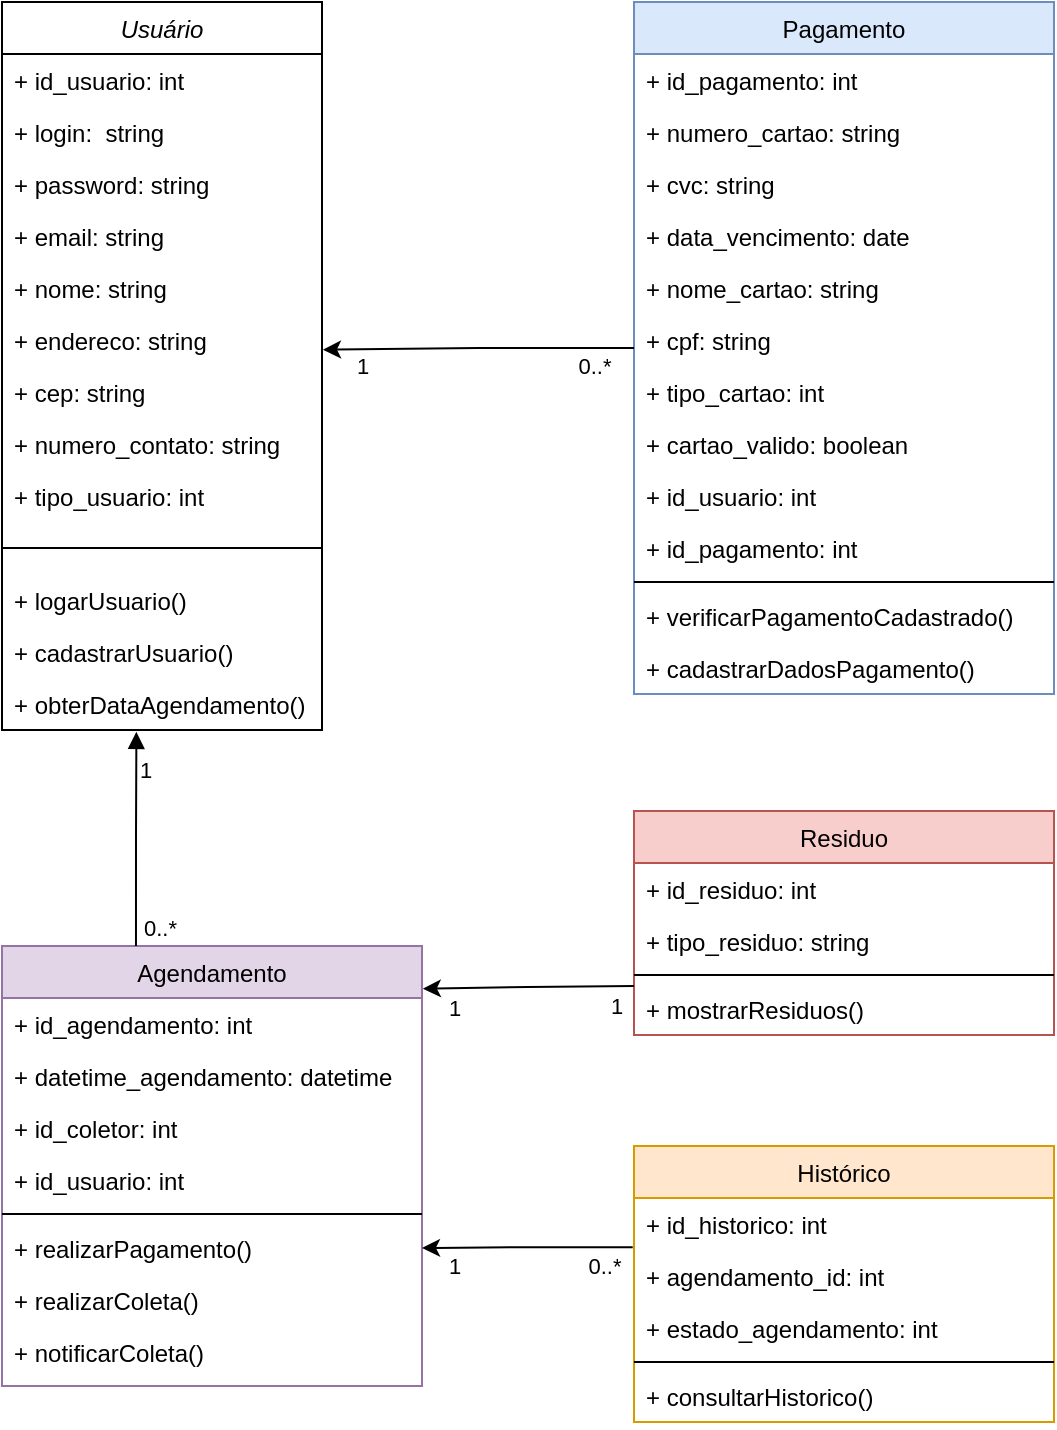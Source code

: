 <mxfile version="24.3.1" type="github">
  <diagram id="C5RBs43oDa-KdzZeNtuy" name="Page-1">
    <mxGraphModel dx="844" dy="439" grid="1" gridSize="10" guides="1" tooltips="1" connect="1" arrows="1" fold="1" page="1" pageScale="1" pageWidth="827" pageHeight="1169" math="0" shadow="0">
      <root>
        <mxCell id="WIyWlLk6GJQsqaUBKTNV-0" />
        <mxCell id="WIyWlLk6GJQsqaUBKTNV-1" parent="WIyWlLk6GJQsqaUBKTNV-0" />
        <mxCell id="zkfFHV4jXpPFQw0GAbJ--0" value="Usuário" style="swimlane;fontStyle=2;align=center;verticalAlign=top;childLayout=stackLayout;horizontal=1;startSize=26;horizontalStack=0;resizeParent=1;resizeLast=0;collapsible=1;marginBottom=0;rounded=0;shadow=0;strokeWidth=1;" parent="WIyWlLk6GJQsqaUBKTNV-1" vertex="1">
          <mxGeometry x="364" y="68" width="160" height="364" as="geometry">
            <mxRectangle x="230" y="140" width="160" height="26" as="alternateBounds" />
          </mxGeometry>
        </mxCell>
        <mxCell id="zkfFHV4jXpPFQw0GAbJ--1" value="+ id_usuario: int" style="text;align=left;verticalAlign=top;spacingLeft=4;spacingRight=4;overflow=hidden;rotatable=0;points=[[0,0.5],[1,0.5]];portConstraint=eastwest;" parent="zkfFHV4jXpPFQw0GAbJ--0" vertex="1">
          <mxGeometry y="26" width="160" height="26" as="geometry" />
        </mxCell>
        <mxCell id="zkfFHV4jXpPFQw0GAbJ--2" value="+ login:  string" style="text;align=left;verticalAlign=top;spacingLeft=4;spacingRight=4;overflow=hidden;rotatable=0;points=[[0,0.5],[1,0.5]];portConstraint=eastwest;rounded=0;shadow=0;html=0;" parent="zkfFHV4jXpPFQw0GAbJ--0" vertex="1">
          <mxGeometry y="52" width="160" height="26" as="geometry" />
        </mxCell>
        <mxCell id="zkfFHV4jXpPFQw0GAbJ--3" value="+ password: string" style="text;align=left;verticalAlign=top;spacingLeft=4;spacingRight=4;overflow=hidden;rotatable=0;points=[[0,0.5],[1,0.5]];portConstraint=eastwest;rounded=0;shadow=0;html=0;container=1;" parent="zkfFHV4jXpPFQw0GAbJ--0" vertex="1">
          <mxGeometry y="78" width="160" height="26" as="geometry" />
        </mxCell>
        <mxCell id="soA7-zTQxOU9ZDhba6Hv-11" value="+ email: string" style="text;align=left;verticalAlign=top;spacingLeft=4;spacingRight=4;overflow=hidden;rotatable=0;points=[[0,0.5],[1,0.5]];portConstraint=eastwest;rounded=0;shadow=0;html=0;" vertex="1" parent="zkfFHV4jXpPFQw0GAbJ--0">
          <mxGeometry y="104" width="160" height="26" as="geometry" />
        </mxCell>
        <mxCell id="soA7-zTQxOU9ZDhba6Hv-12" value="+ nome: string" style="text;align=left;verticalAlign=top;spacingLeft=4;spacingRight=4;overflow=hidden;rotatable=0;points=[[0,0.5],[1,0.5]];portConstraint=eastwest;rounded=0;shadow=0;html=0;" vertex="1" parent="zkfFHV4jXpPFQw0GAbJ--0">
          <mxGeometry y="130" width="160" height="26" as="geometry" />
        </mxCell>
        <mxCell id="soA7-zTQxOU9ZDhba6Hv-14" value="+ endereco: string" style="text;align=left;verticalAlign=top;spacingLeft=4;spacingRight=4;overflow=hidden;rotatable=0;points=[[0,0.5],[1,0.5]];portConstraint=eastwest;rounded=0;shadow=0;html=0;" vertex="1" parent="zkfFHV4jXpPFQw0GAbJ--0">
          <mxGeometry y="156" width="160" height="26" as="geometry" />
        </mxCell>
        <mxCell id="soA7-zTQxOU9ZDhba6Hv-15" value="+ cep: string" style="text;align=left;verticalAlign=top;spacingLeft=4;spacingRight=4;overflow=hidden;rotatable=0;points=[[0,0.5],[1,0.5]];portConstraint=eastwest;rounded=0;shadow=0;html=0;" vertex="1" parent="zkfFHV4jXpPFQw0GAbJ--0">
          <mxGeometry y="182" width="160" height="26" as="geometry" />
        </mxCell>
        <mxCell id="soA7-zTQxOU9ZDhba6Hv-16" value="+ numero_contato: string" style="text;align=left;verticalAlign=top;spacingLeft=4;spacingRight=4;overflow=hidden;rotatable=0;points=[[0,0.5],[1,0.5]];portConstraint=eastwest;rounded=0;shadow=0;html=0;" vertex="1" parent="zkfFHV4jXpPFQw0GAbJ--0">
          <mxGeometry y="208" width="160" height="26" as="geometry" />
        </mxCell>
        <mxCell id="soA7-zTQxOU9ZDhba6Hv-17" value="+ tipo_usuario: int" style="text;align=left;verticalAlign=top;spacingLeft=4;spacingRight=4;overflow=hidden;rotatable=0;points=[[0,0.5],[1,0.5]];portConstraint=eastwest;rounded=0;shadow=0;html=0;" vertex="1" parent="zkfFHV4jXpPFQw0GAbJ--0">
          <mxGeometry y="234" width="160" height="26" as="geometry" />
        </mxCell>
        <mxCell id="zkfFHV4jXpPFQw0GAbJ--4" value="" style="line;html=1;strokeWidth=1;align=left;verticalAlign=middle;spacingTop=-1;spacingLeft=3;spacingRight=3;rotatable=0;labelPosition=right;points=[];portConstraint=eastwest;" parent="zkfFHV4jXpPFQw0GAbJ--0" vertex="1">
          <mxGeometry y="260" width="160" height="26" as="geometry" />
        </mxCell>
        <mxCell id="zkfFHV4jXpPFQw0GAbJ--5" value="+ logarUsuario()" style="text;align=left;verticalAlign=top;spacingLeft=4;spacingRight=4;overflow=hidden;rotatable=0;points=[[0,0.5],[1,0.5]];portConstraint=eastwest;" parent="zkfFHV4jXpPFQw0GAbJ--0" vertex="1">
          <mxGeometry y="286" width="160" height="26" as="geometry" />
        </mxCell>
        <mxCell id="soA7-zTQxOU9ZDhba6Hv-20" value="+ cadastrarUsuario()" style="text;align=left;verticalAlign=top;spacingLeft=4;spacingRight=4;overflow=hidden;rotatable=0;points=[[0,0.5],[1,0.5]];portConstraint=eastwest;" vertex="1" parent="zkfFHV4jXpPFQw0GAbJ--0">
          <mxGeometry y="312" width="160" height="26" as="geometry" />
        </mxCell>
        <mxCell id="soA7-zTQxOU9ZDhba6Hv-21" value="+ obterDataAgendamento()" style="text;align=left;verticalAlign=top;spacingLeft=4;spacingRight=4;overflow=hidden;rotatable=0;points=[[0,0.5],[1,0.5]];portConstraint=eastwest;" vertex="1" parent="zkfFHV4jXpPFQw0GAbJ--0">
          <mxGeometry y="338" width="160" height="26" as="geometry" />
        </mxCell>
        <mxCell id="zkfFHV4jXpPFQw0GAbJ--17" value="Pagamento" style="swimlane;fontStyle=0;align=center;verticalAlign=top;childLayout=stackLayout;horizontal=1;startSize=26;horizontalStack=0;resizeParent=1;resizeLast=0;collapsible=1;marginBottom=0;rounded=0;shadow=0;strokeWidth=1;fillColor=#dae8fc;strokeColor=#6c8ebf;" parent="WIyWlLk6GJQsqaUBKTNV-1" vertex="1">
          <mxGeometry x="680" y="68" width="210" height="346" as="geometry">
            <mxRectangle x="550" y="140" width="160" height="26" as="alternateBounds" />
          </mxGeometry>
        </mxCell>
        <mxCell id="zkfFHV4jXpPFQw0GAbJ--18" value="+ id_pagamento: int" style="text;align=left;verticalAlign=top;spacingLeft=4;spacingRight=4;overflow=hidden;rotatable=0;points=[[0,0.5],[1,0.5]];portConstraint=eastwest;" parent="zkfFHV4jXpPFQw0GAbJ--17" vertex="1">
          <mxGeometry y="26" width="210" height="26" as="geometry" />
        </mxCell>
        <mxCell id="soA7-zTQxOU9ZDhba6Hv-23" value="+ numero_cartao: string" style="text;align=left;verticalAlign=top;spacingLeft=4;spacingRight=4;overflow=hidden;rotatable=0;points=[[0,0.5],[1,0.5]];portConstraint=eastwest;" vertex="1" parent="zkfFHV4jXpPFQw0GAbJ--17">
          <mxGeometry y="52" width="210" height="26" as="geometry" />
        </mxCell>
        <mxCell id="soA7-zTQxOU9ZDhba6Hv-24" value="+ cvc: string" style="text;align=left;verticalAlign=top;spacingLeft=4;spacingRight=4;overflow=hidden;rotatable=0;points=[[0,0.5],[1,0.5]];portConstraint=eastwest;" vertex="1" parent="zkfFHV4jXpPFQw0GAbJ--17">
          <mxGeometry y="78" width="210" height="26" as="geometry" />
        </mxCell>
        <mxCell id="soA7-zTQxOU9ZDhba6Hv-25" value="+ data_vencimento: date" style="text;align=left;verticalAlign=top;spacingLeft=4;spacingRight=4;overflow=hidden;rotatable=0;points=[[0,0.5],[1,0.5]];portConstraint=eastwest;" vertex="1" parent="zkfFHV4jXpPFQw0GAbJ--17">
          <mxGeometry y="104" width="210" height="26" as="geometry" />
        </mxCell>
        <mxCell id="soA7-zTQxOU9ZDhba6Hv-42" value="+ nome_cartao: string" style="text;align=left;verticalAlign=top;spacingLeft=4;spacingRight=4;overflow=hidden;rotatable=0;points=[[0,0.5],[1,0.5]];portConstraint=eastwest;" vertex="1" parent="zkfFHV4jXpPFQw0GAbJ--17">
          <mxGeometry y="130" width="210" height="26" as="geometry" />
        </mxCell>
        <mxCell id="soA7-zTQxOU9ZDhba6Hv-52" value="+ cpf: string" style="text;align=left;verticalAlign=top;spacingLeft=4;spacingRight=4;overflow=hidden;rotatable=0;points=[[0,0.5],[1,0.5]];portConstraint=eastwest;" vertex="1" parent="zkfFHV4jXpPFQw0GAbJ--17">
          <mxGeometry y="156" width="210" height="26" as="geometry" />
        </mxCell>
        <mxCell id="soA7-zTQxOU9ZDhba6Hv-53" value="+ tipo_cartao: int" style="text;align=left;verticalAlign=top;spacingLeft=4;spacingRight=4;overflow=hidden;rotatable=0;points=[[0,0.5],[1,0.5]];portConstraint=eastwest;" vertex="1" parent="zkfFHV4jXpPFQw0GAbJ--17">
          <mxGeometry y="182" width="210" height="26" as="geometry" />
        </mxCell>
        <mxCell id="soA7-zTQxOU9ZDhba6Hv-56" value="+ cartao_valido: boolean" style="text;align=left;verticalAlign=top;spacingLeft=4;spacingRight=4;overflow=hidden;rotatable=0;points=[[0,0.5],[1,0.5]];portConstraint=eastwest;" vertex="1" parent="zkfFHV4jXpPFQw0GAbJ--17">
          <mxGeometry y="208" width="210" height="26" as="geometry" />
        </mxCell>
        <mxCell id="soA7-zTQxOU9ZDhba6Hv-55" value="+ id_usuario: int" style="text;align=left;verticalAlign=top;spacingLeft=4;spacingRight=4;overflow=hidden;rotatable=0;points=[[0,0.5],[1,0.5]];portConstraint=eastwest;" vertex="1" parent="zkfFHV4jXpPFQw0GAbJ--17">
          <mxGeometry y="234" width="210" height="26" as="geometry" />
        </mxCell>
        <mxCell id="soA7-zTQxOU9ZDhba6Hv-54" value="+ id_pagamento: int" style="text;align=left;verticalAlign=top;spacingLeft=4;spacingRight=4;overflow=hidden;rotatable=0;points=[[0,0.5],[1,0.5]];portConstraint=eastwest;" vertex="1" parent="zkfFHV4jXpPFQw0GAbJ--17">
          <mxGeometry y="260" width="210" height="26" as="geometry" />
        </mxCell>
        <mxCell id="zkfFHV4jXpPFQw0GAbJ--23" value="" style="line;html=1;strokeWidth=1;align=left;verticalAlign=middle;spacingTop=-1;spacingLeft=3;spacingRight=3;rotatable=0;labelPosition=right;points=[];portConstraint=eastwest;" parent="zkfFHV4jXpPFQw0GAbJ--17" vertex="1">
          <mxGeometry y="286" width="210" height="8" as="geometry" />
        </mxCell>
        <mxCell id="zkfFHV4jXpPFQw0GAbJ--25" value="+ verificarPagamentoCadastrado()" style="text;align=left;verticalAlign=top;spacingLeft=4;spacingRight=4;overflow=hidden;rotatable=0;points=[[0,0.5],[1,0.5]];portConstraint=eastwest;" parent="zkfFHV4jXpPFQw0GAbJ--17" vertex="1">
          <mxGeometry y="294" width="210" height="26" as="geometry" />
        </mxCell>
        <mxCell id="soA7-zTQxOU9ZDhba6Hv-22" value="+ cadastrarDadosPagamento()" style="text;align=left;verticalAlign=top;spacingLeft=4;spacingRight=4;overflow=hidden;rotatable=0;points=[[0,0.5],[1,0.5]];portConstraint=eastwest;" vertex="1" parent="zkfFHV4jXpPFQw0GAbJ--17">
          <mxGeometry y="320" width="210" height="26" as="geometry" />
        </mxCell>
        <mxCell id="soA7-zTQxOU9ZDhba6Hv-57" value="Agendamento" style="swimlane;fontStyle=0;align=center;verticalAlign=top;childLayout=stackLayout;horizontal=1;startSize=26;horizontalStack=0;resizeParent=1;resizeLast=0;collapsible=1;marginBottom=0;rounded=0;shadow=0;strokeWidth=1;fillColor=#e1d5e7;strokeColor=#9673a6;" vertex="1" parent="WIyWlLk6GJQsqaUBKTNV-1">
          <mxGeometry x="364" y="540" width="210" height="220" as="geometry">
            <mxRectangle x="550" y="140" width="160" height="26" as="alternateBounds" />
          </mxGeometry>
        </mxCell>
        <mxCell id="soA7-zTQxOU9ZDhba6Hv-58" value="+ id_agendamento: int" style="text;align=left;verticalAlign=top;spacingLeft=4;spacingRight=4;overflow=hidden;rotatable=0;points=[[0,0.5],[1,0.5]];portConstraint=eastwest;" vertex="1" parent="soA7-zTQxOU9ZDhba6Hv-57">
          <mxGeometry y="26" width="210" height="26" as="geometry" />
        </mxCell>
        <mxCell id="soA7-zTQxOU9ZDhba6Hv-59" value="+ datetime_agendamento: datetime" style="text;align=left;verticalAlign=top;spacingLeft=4;spacingRight=4;overflow=hidden;rotatable=0;points=[[0,0.5],[1,0.5]];portConstraint=eastwest;" vertex="1" parent="soA7-zTQxOU9ZDhba6Hv-57">
          <mxGeometry y="52" width="210" height="26" as="geometry" />
        </mxCell>
        <mxCell id="soA7-zTQxOU9ZDhba6Hv-60" value="+ id_coletor: int" style="text;align=left;verticalAlign=top;spacingLeft=4;spacingRight=4;overflow=hidden;rotatable=0;points=[[0,0.5],[1,0.5]];portConstraint=eastwest;" vertex="1" parent="soA7-zTQxOU9ZDhba6Hv-57">
          <mxGeometry y="78" width="210" height="26" as="geometry" />
        </mxCell>
        <mxCell id="soA7-zTQxOU9ZDhba6Hv-61" value="+ id_usuario: int" style="text;align=left;verticalAlign=top;spacingLeft=4;spacingRight=4;overflow=hidden;rotatable=0;points=[[0,0.5],[1,0.5]];portConstraint=eastwest;" vertex="1" parent="soA7-zTQxOU9ZDhba6Hv-57">
          <mxGeometry y="104" width="210" height="26" as="geometry" />
        </mxCell>
        <mxCell id="soA7-zTQxOU9ZDhba6Hv-68" value="" style="line;html=1;strokeWidth=1;align=left;verticalAlign=middle;spacingTop=-1;spacingLeft=3;spacingRight=3;rotatable=0;labelPosition=right;points=[];portConstraint=eastwest;" vertex="1" parent="soA7-zTQxOU9ZDhba6Hv-57">
          <mxGeometry y="130" width="210" height="8" as="geometry" />
        </mxCell>
        <mxCell id="soA7-zTQxOU9ZDhba6Hv-69" value="+ realizarPagamento()" style="text;align=left;verticalAlign=top;spacingLeft=4;spacingRight=4;overflow=hidden;rotatable=0;points=[[0,0.5],[1,0.5]];portConstraint=eastwest;" vertex="1" parent="soA7-zTQxOU9ZDhba6Hv-57">
          <mxGeometry y="138" width="210" height="26" as="geometry" />
        </mxCell>
        <mxCell id="soA7-zTQxOU9ZDhba6Hv-70" value="+ realizarColeta()" style="text;align=left;verticalAlign=top;spacingLeft=4;spacingRight=4;overflow=hidden;rotatable=0;points=[[0,0.5],[1,0.5]];portConstraint=eastwest;" vertex="1" parent="soA7-zTQxOU9ZDhba6Hv-57">
          <mxGeometry y="164" width="210" height="26" as="geometry" />
        </mxCell>
        <mxCell id="soA7-zTQxOU9ZDhba6Hv-71" value="+ notificarColeta()" style="text;align=left;verticalAlign=top;spacingLeft=4;spacingRight=4;overflow=hidden;rotatable=0;points=[[0,0.5],[1,0.5]];portConstraint=eastwest;" vertex="1" parent="soA7-zTQxOU9ZDhba6Hv-57">
          <mxGeometry y="190" width="210" height="26" as="geometry" />
        </mxCell>
        <mxCell id="soA7-zTQxOU9ZDhba6Hv-72" value="Residuo" style="swimlane;fontStyle=0;align=center;verticalAlign=top;childLayout=stackLayout;horizontal=1;startSize=26;horizontalStack=0;resizeParent=1;resizeLast=0;collapsible=1;marginBottom=0;rounded=0;shadow=0;strokeWidth=1;fillColor=#f8cecc;strokeColor=#b85450;" vertex="1" parent="WIyWlLk6GJQsqaUBKTNV-1">
          <mxGeometry x="680" y="472.5" width="210" height="112" as="geometry">
            <mxRectangle x="550" y="140" width="160" height="26" as="alternateBounds" />
          </mxGeometry>
        </mxCell>
        <mxCell id="soA7-zTQxOU9ZDhba6Hv-73" value="+ id_residuo: int" style="text;align=left;verticalAlign=top;spacingLeft=4;spacingRight=4;overflow=hidden;rotatable=0;points=[[0,0.5],[1,0.5]];portConstraint=eastwest;" vertex="1" parent="soA7-zTQxOU9ZDhba6Hv-72">
          <mxGeometry y="26" width="210" height="26" as="geometry" />
        </mxCell>
        <mxCell id="soA7-zTQxOU9ZDhba6Hv-74" value="+ tipo_residuo: string" style="text;align=left;verticalAlign=top;spacingLeft=4;spacingRight=4;overflow=hidden;rotatable=0;points=[[0,0.5],[1,0.5]];portConstraint=eastwest;" vertex="1" parent="soA7-zTQxOU9ZDhba6Hv-72">
          <mxGeometry y="52" width="210" height="26" as="geometry" />
        </mxCell>
        <mxCell id="soA7-zTQxOU9ZDhba6Hv-77" value="" style="line;html=1;strokeWidth=1;align=left;verticalAlign=middle;spacingTop=-1;spacingLeft=3;spacingRight=3;rotatable=0;labelPosition=right;points=[];portConstraint=eastwest;" vertex="1" parent="soA7-zTQxOU9ZDhba6Hv-72">
          <mxGeometry y="78" width="210" height="8" as="geometry" />
        </mxCell>
        <mxCell id="soA7-zTQxOU9ZDhba6Hv-78" value="+ mostrarResiduos()" style="text;align=left;verticalAlign=top;spacingLeft=4;spacingRight=4;overflow=hidden;rotatable=0;points=[[0,0.5],[1,0.5]];portConstraint=eastwest;" vertex="1" parent="soA7-zTQxOU9ZDhba6Hv-72">
          <mxGeometry y="86" width="210" height="26" as="geometry" />
        </mxCell>
        <mxCell id="soA7-zTQxOU9ZDhba6Hv-101" style="edgeStyle=orthogonalEdgeStyle;rounded=0;orthogonalLoop=1;jettySize=auto;html=1;entryX=1;entryY=0.5;entryDx=0;entryDy=0;exitX=-0.003;exitY=-0.052;exitDx=0;exitDy=0;exitPerimeter=0;" edge="1" parent="WIyWlLk6GJQsqaUBKTNV-1" source="soA7-zTQxOU9ZDhba6Hv-83" target="soA7-zTQxOU9ZDhba6Hv-69">
          <mxGeometry relative="1" as="geometry" />
        </mxCell>
        <mxCell id="soA7-zTQxOU9ZDhba6Hv-102" value="1" style="edgeLabel;html=1;align=center;verticalAlign=middle;resizable=0;points=[];" vertex="1" connectable="0" parent="soA7-zTQxOU9ZDhba6Hv-101">
          <mxGeometry x="0.712" relative="1" as="geometry">
            <mxPoint y="9" as="offset" />
          </mxGeometry>
        </mxCell>
        <mxCell id="soA7-zTQxOU9ZDhba6Hv-103" value="0..*" style="edgeLabel;html=1;align=center;verticalAlign=middle;resizable=0;points=[];" vertex="1" connectable="0" parent="soA7-zTQxOU9ZDhba6Hv-101">
          <mxGeometry x="-0.715" relative="1" as="geometry">
            <mxPoint y="9" as="offset" />
          </mxGeometry>
        </mxCell>
        <mxCell id="soA7-zTQxOU9ZDhba6Hv-81" value="Histórico" style="swimlane;fontStyle=0;align=center;verticalAlign=top;childLayout=stackLayout;horizontal=1;startSize=26;horizontalStack=0;resizeParent=1;resizeLast=0;collapsible=1;marginBottom=0;rounded=0;shadow=0;strokeWidth=1;fillColor=#ffe6cc;strokeColor=#d79b00;" vertex="1" parent="WIyWlLk6GJQsqaUBKTNV-1">
          <mxGeometry x="680" y="640" width="210" height="138" as="geometry">
            <mxRectangle x="550" y="140" width="160" height="26" as="alternateBounds" />
          </mxGeometry>
        </mxCell>
        <mxCell id="soA7-zTQxOU9ZDhba6Hv-82" value="+ id_historico: int" style="text;align=left;verticalAlign=top;spacingLeft=4;spacingRight=4;overflow=hidden;rotatable=0;points=[[0,0.5],[1,0.5]];portConstraint=eastwest;" vertex="1" parent="soA7-zTQxOU9ZDhba6Hv-81">
          <mxGeometry y="26" width="210" height="26" as="geometry" />
        </mxCell>
        <mxCell id="soA7-zTQxOU9ZDhba6Hv-83" value="+ agendamento_id: int" style="text;align=left;verticalAlign=top;spacingLeft=4;spacingRight=4;overflow=hidden;rotatable=0;points=[[0,0.5],[1,0.5]];portConstraint=eastwest;" vertex="1" parent="soA7-zTQxOU9ZDhba6Hv-81">
          <mxGeometry y="52" width="210" height="26" as="geometry" />
        </mxCell>
        <mxCell id="soA7-zTQxOU9ZDhba6Hv-86" value="+ estado_agendamento: int" style="text;align=left;verticalAlign=top;spacingLeft=4;spacingRight=4;overflow=hidden;rotatable=0;points=[[0,0.5],[1,0.5]];portConstraint=eastwest;" vertex="1" parent="soA7-zTQxOU9ZDhba6Hv-81">
          <mxGeometry y="78" width="210" height="26" as="geometry" />
        </mxCell>
        <mxCell id="soA7-zTQxOU9ZDhba6Hv-84" value="" style="line;html=1;strokeWidth=1;align=left;verticalAlign=middle;spacingTop=-1;spacingLeft=3;spacingRight=3;rotatable=0;labelPosition=right;points=[];portConstraint=eastwest;" vertex="1" parent="soA7-zTQxOU9ZDhba6Hv-81">
          <mxGeometry y="104" width="210" height="8" as="geometry" />
        </mxCell>
        <mxCell id="soA7-zTQxOU9ZDhba6Hv-85" value="+ consultarHistorico()" style="text;align=left;verticalAlign=top;spacingLeft=4;spacingRight=4;overflow=hidden;rotatable=0;points=[[0,0.5],[1,0.5]];portConstraint=eastwest;" vertex="1" parent="soA7-zTQxOU9ZDhba6Hv-81">
          <mxGeometry y="112" width="210" height="26" as="geometry" />
        </mxCell>
        <mxCell id="soA7-zTQxOU9ZDhba6Hv-93" value="" style="endArrow=block;endFill=1;html=1;edgeStyle=orthogonalEdgeStyle;align=left;verticalAlign=top;rounded=0;exitX=0.319;exitY=0;exitDx=0;exitDy=0;exitPerimeter=0;entryX=0.42;entryY=1.036;entryDx=0;entryDy=0;entryPerimeter=0;" edge="1" parent="WIyWlLk6GJQsqaUBKTNV-1" source="soA7-zTQxOU9ZDhba6Hv-57" target="soA7-zTQxOU9ZDhba6Hv-21">
          <mxGeometry x="-1" relative="1" as="geometry">
            <mxPoint x="430" y="550" as="sourcePoint" />
            <mxPoint x="590" y="550" as="targetPoint" />
            <mxPoint as="offset" />
          </mxGeometry>
        </mxCell>
        <mxCell id="soA7-zTQxOU9ZDhba6Hv-94" value="1" style="edgeLabel;resizable=0;html=1;align=left;verticalAlign=bottom;" connectable="0" vertex="1" parent="soA7-zTQxOU9ZDhba6Hv-93">
          <mxGeometry x="-1" relative="1" as="geometry">
            <mxPoint y="-80" as="offset" />
          </mxGeometry>
        </mxCell>
        <mxCell id="soA7-zTQxOU9ZDhba6Hv-96" value="0..*" style="edgeLabel;resizable=0;html=1;align=left;verticalAlign=bottom;" connectable="0" vertex="1" parent="WIyWlLk6GJQsqaUBKTNV-1">
          <mxGeometry x="444" y="460" as="geometry">
            <mxPoint x="-11" y="79" as="offset" />
          </mxGeometry>
        </mxCell>
        <mxCell id="soA7-zTQxOU9ZDhba6Hv-97" style="edgeStyle=orthogonalEdgeStyle;rounded=0;orthogonalLoop=1;jettySize=auto;html=1;snapToPoint=0;entryX=1.002;entryY=0.097;entryDx=0;entryDy=0;entryPerimeter=0;" edge="1" parent="WIyWlLk6GJQsqaUBKTNV-1" target="soA7-zTQxOU9ZDhba6Hv-57">
          <mxGeometry relative="1" as="geometry">
            <mxPoint x="680" y="560" as="sourcePoint" />
            <mxPoint x="580" y="580" as="targetPoint" />
          </mxGeometry>
        </mxCell>
        <mxCell id="soA7-zTQxOU9ZDhba6Hv-99" value="1" style="edgeLabel;html=1;align=center;verticalAlign=middle;resizable=0;points=[];" vertex="1" connectable="0" parent="soA7-zTQxOU9ZDhba6Hv-97">
          <mxGeometry x="-0.892" y="-1" relative="1" as="geometry">
            <mxPoint x="-4" y="11" as="offset" />
          </mxGeometry>
        </mxCell>
        <mxCell id="soA7-zTQxOU9ZDhba6Hv-100" value="1" style="edgeLabel;html=1;align=center;verticalAlign=middle;resizable=0;points=[];" vertex="1" connectable="0" parent="soA7-zTQxOU9ZDhba6Hv-97">
          <mxGeometry x="0.786" relative="1" as="geometry">
            <mxPoint x="4" y="9" as="offset" />
          </mxGeometry>
        </mxCell>
        <mxCell id="soA7-zTQxOU9ZDhba6Hv-104" style="edgeStyle=orthogonalEdgeStyle;rounded=0;orthogonalLoop=1;jettySize=auto;html=1;entryX=1.003;entryY=0.687;entryDx=0;entryDy=0;entryPerimeter=0;" edge="1" parent="WIyWlLk6GJQsqaUBKTNV-1" source="zkfFHV4jXpPFQw0GAbJ--17" target="soA7-zTQxOU9ZDhba6Hv-14">
          <mxGeometry relative="1" as="geometry" />
        </mxCell>
        <mxCell id="soA7-zTQxOU9ZDhba6Hv-105" value="1" style="edgeLabel;html=1;align=center;verticalAlign=middle;resizable=0;points=[];" vertex="1" connectable="0" parent="soA7-zTQxOU9ZDhba6Hv-104">
          <mxGeometry x="0.75" relative="1" as="geometry">
            <mxPoint y="8" as="offset" />
          </mxGeometry>
        </mxCell>
        <mxCell id="soA7-zTQxOU9ZDhba6Hv-106" value="0..*" style="edgeLabel;html=1;align=center;verticalAlign=middle;resizable=0;points=[];" vertex="1" connectable="0" parent="soA7-zTQxOU9ZDhba6Hv-104">
          <mxGeometry x="-0.888" relative="1" as="geometry">
            <mxPoint x="-11" y="9" as="offset" />
          </mxGeometry>
        </mxCell>
      </root>
    </mxGraphModel>
  </diagram>
</mxfile>
